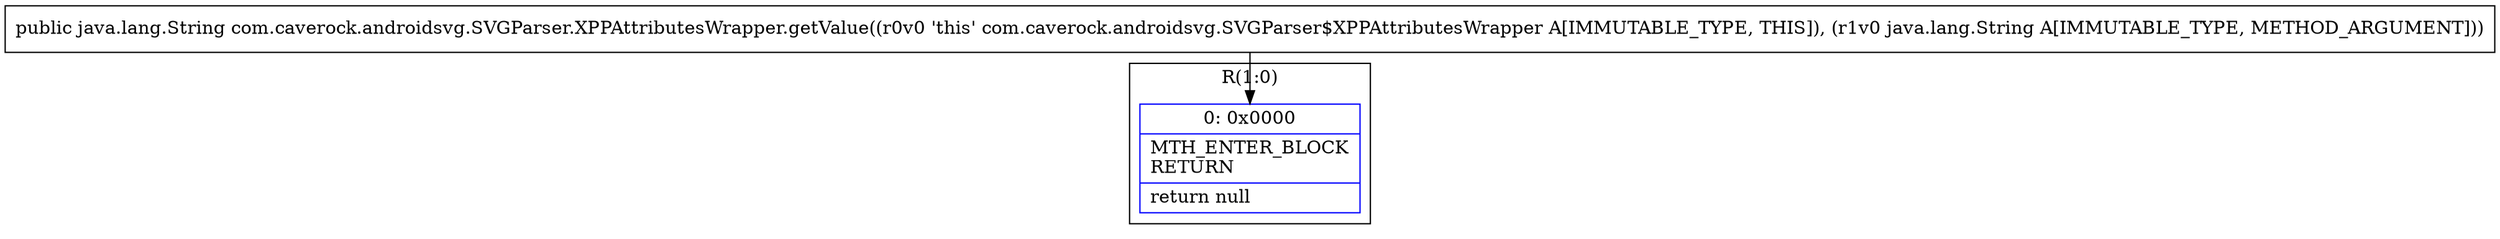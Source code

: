digraph "CFG forcom.caverock.androidsvg.SVGParser.XPPAttributesWrapper.getValue(Ljava\/lang\/String;)Ljava\/lang\/String;" {
subgraph cluster_Region_1245818572 {
label = "R(1:0)";
node [shape=record,color=blue];
Node_0 [shape=record,label="{0\:\ 0x0000|MTH_ENTER_BLOCK\lRETURN\l|return null\l}"];
}
MethodNode[shape=record,label="{public java.lang.String com.caverock.androidsvg.SVGParser.XPPAttributesWrapper.getValue((r0v0 'this' com.caverock.androidsvg.SVGParser$XPPAttributesWrapper A[IMMUTABLE_TYPE, THIS]), (r1v0 java.lang.String A[IMMUTABLE_TYPE, METHOD_ARGUMENT])) }"];
MethodNode -> Node_0;
}

